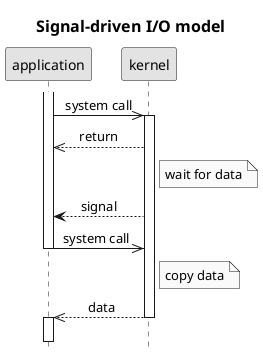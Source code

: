@startuml
title Signal-driven I/O model
hide footbox
skinparam monochrome true
skinparam titleFontSize 16
skinparam sequenceMessageAlign center
activate application
application->>kernel: system call
activate kernel
kernel-->>application: return
Note right of kernel: wait for data
kernel-->application: signal
application->>kernel: system call
deactivate application
Note right of kernel: copy data
kernel-->>application: data
deactivate kernel
activate application
||15||
@enduml
